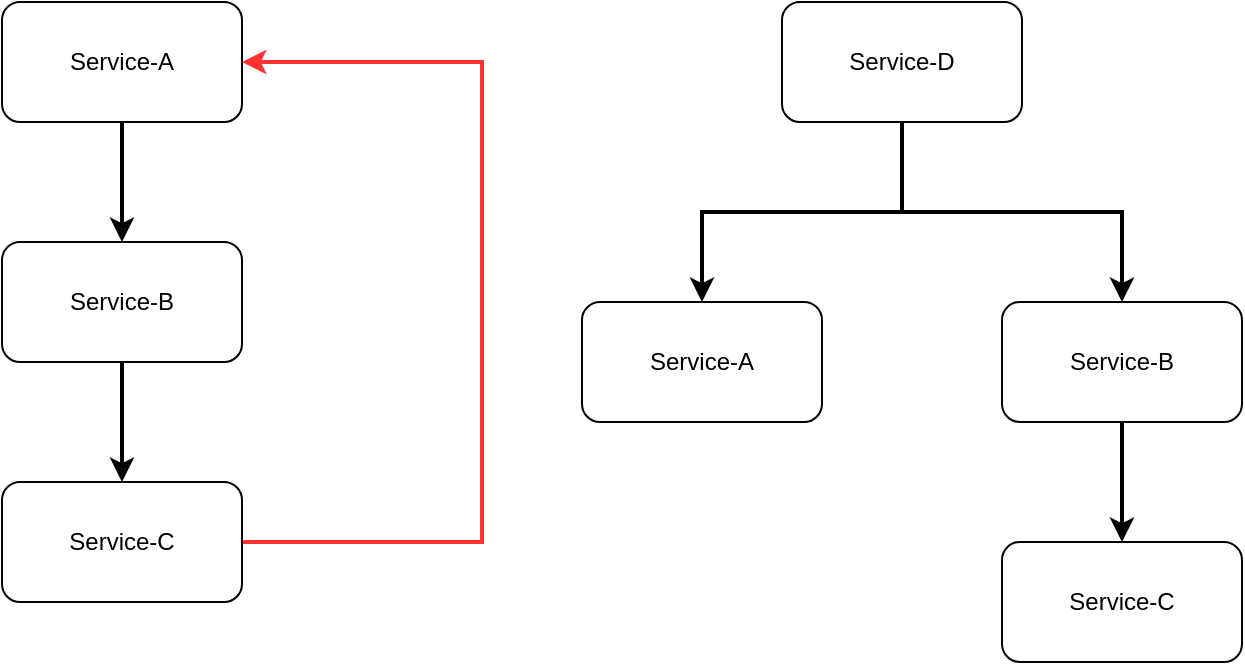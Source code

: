 <mxfile version="24.2.5" type="device">
  <diagram name="第 1 页" id="y2dmYvw8xkNAWUuvXV0h">
    <mxGraphModel dx="954" dy="674" grid="1" gridSize="10" guides="1" tooltips="1" connect="1" arrows="1" fold="1" page="1" pageScale="1" pageWidth="827" pageHeight="1169" math="0" shadow="0">
      <root>
        <mxCell id="0" />
        <mxCell id="1" parent="0" />
        <mxCell id="X3x4aUmc52JOHwlSNNBY-3" style="edgeStyle=orthogonalEdgeStyle;rounded=0;orthogonalLoop=1;jettySize=auto;html=1;exitX=0.5;exitY=1;exitDx=0;exitDy=0;entryX=0.5;entryY=0;entryDx=0;entryDy=0;strokeWidth=2;" edge="1" parent="1" source="X3x4aUmc52JOHwlSNNBY-1" target="X3x4aUmc52JOHwlSNNBY-2">
          <mxGeometry relative="1" as="geometry" />
        </mxCell>
        <mxCell id="X3x4aUmc52JOHwlSNNBY-1" value="Service-A" style="rounded=1;whiteSpace=wrap;html=1;" vertex="1" parent="1">
          <mxGeometry x="160" y="160" width="120" height="60" as="geometry" />
        </mxCell>
        <mxCell id="X3x4aUmc52JOHwlSNNBY-5" style="edgeStyle=orthogonalEdgeStyle;rounded=0;orthogonalLoop=1;jettySize=auto;html=1;exitX=0.5;exitY=1;exitDx=0;exitDy=0;strokeWidth=2;" edge="1" parent="1" source="X3x4aUmc52JOHwlSNNBY-2" target="X3x4aUmc52JOHwlSNNBY-4">
          <mxGeometry relative="1" as="geometry" />
        </mxCell>
        <mxCell id="X3x4aUmc52JOHwlSNNBY-2" value="Service-B" style="rounded=1;whiteSpace=wrap;html=1;" vertex="1" parent="1">
          <mxGeometry x="160" y="280" width="120" height="60" as="geometry" />
        </mxCell>
        <mxCell id="X3x4aUmc52JOHwlSNNBY-6" style="edgeStyle=orthogonalEdgeStyle;rounded=0;orthogonalLoop=1;jettySize=auto;html=1;exitX=1;exitY=0.5;exitDx=0;exitDy=0;entryX=1;entryY=0.5;entryDx=0;entryDy=0;strokeColor=#FF3333;strokeWidth=2;" edge="1" parent="1" source="X3x4aUmc52JOHwlSNNBY-4" target="X3x4aUmc52JOHwlSNNBY-1">
          <mxGeometry relative="1" as="geometry">
            <Array as="points">
              <mxPoint x="400" y="430" />
              <mxPoint x="400" y="190" />
            </Array>
          </mxGeometry>
        </mxCell>
        <mxCell id="X3x4aUmc52JOHwlSNNBY-4" value="Service-C" style="rounded=1;whiteSpace=wrap;html=1;" vertex="1" parent="1">
          <mxGeometry x="160" y="400" width="120" height="60" as="geometry" />
        </mxCell>
        <mxCell id="X3x4aUmc52JOHwlSNNBY-8" value="Service-A" style="rounded=1;whiteSpace=wrap;html=1;" vertex="1" parent="1">
          <mxGeometry x="450" y="310" width="120" height="60" as="geometry" />
        </mxCell>
        <mxCell id="X3x4aUmc52JOHwlSNNBY-9" style="edgeStyle=orthogonalEdgeStyle;rounded=0;orthogonalLoop=1;jettySize=auto;html=1;exitX=0.5;exitY=1;exitDx=0;exitDy=0;strokeWidth=2;" edge="1" parent="1" source="X3x4aUmc52JOHwlSNNBY-10" target="X3x4aUmc52JOHwlSNNBY-11">
          <mxGeometry relative="1" as="geometry" />
        </mxCell>
        <mxCell id="X3x4aUmc52JOHwlSNNBY-10" value="Service-B" style="rounded=1;whiteSpace=wrap;html=1;" vertex="1" parent="1">
          <mxGeometry x="660" y="310" width="120" height="60" as="geometry" />
        </mxCell>
        <mxCell id="X3x4aUmc52JOHwlSNNBY-11" value="Service-C" style="rounded=1;whiteSpace=wrap;html=1;" vertex="1" parent="1">
          <mxGeometry x="660" y="430" width="120" height="60" as="geometry" />
        </mxCell>
        <mxCell id="X3x4aUmc52JOHwlSNNBY-13" style="edgeStyle=orthogonalEdgeStyle;rounded=0;orthogonalLoop=1;jettySize=auto;html=1;exitX=0.5;exitY=1;exitDx=0;exitDy=0;strokeWidth=2;" edge="1" parent="1" source="X3x4aUmc52JOHwlSNNBY-12" target="X3x4aUmc52JOHwlSNNBY-8">
          <mxGeometry relative="1" as="geometry">
            <mxPoint x="510" y="310" as="targetPoint" />
          </mxGeometry>
        </mxCell>
        <mxCell id="X3x4aUmc52JOHwlSNNBY-14" style="edgeStyle=orthogonalEdgeStyle;rounded=0;orthogonalLoop=1;jettySize=auto;html=1;exitX=0.5;exitY=1;exitDx=0;exitDy=0;strokeWidth=2;" edge="1" parent="1" source="X3x4aUmc52JOHwlSNNBY-12" target="X3x4aUmc52JOHwlSNNBY-10">
          <mxGeometry relative="1" as="geometry" />
        </mxCell>
        <mxCell id="X3x4aUmc52JOHwlSNNBY-12" value="Service-D" style="rounded=1;whiteSpace=wrap;html=1;" vertex="1" parent="1">
          <mxGeometry x="550" y="160" width="120" height="60" as="geometry" />
        </mxCell>
      </root>
    </mxGraphModel>
  </diagram>
</mxfile>
